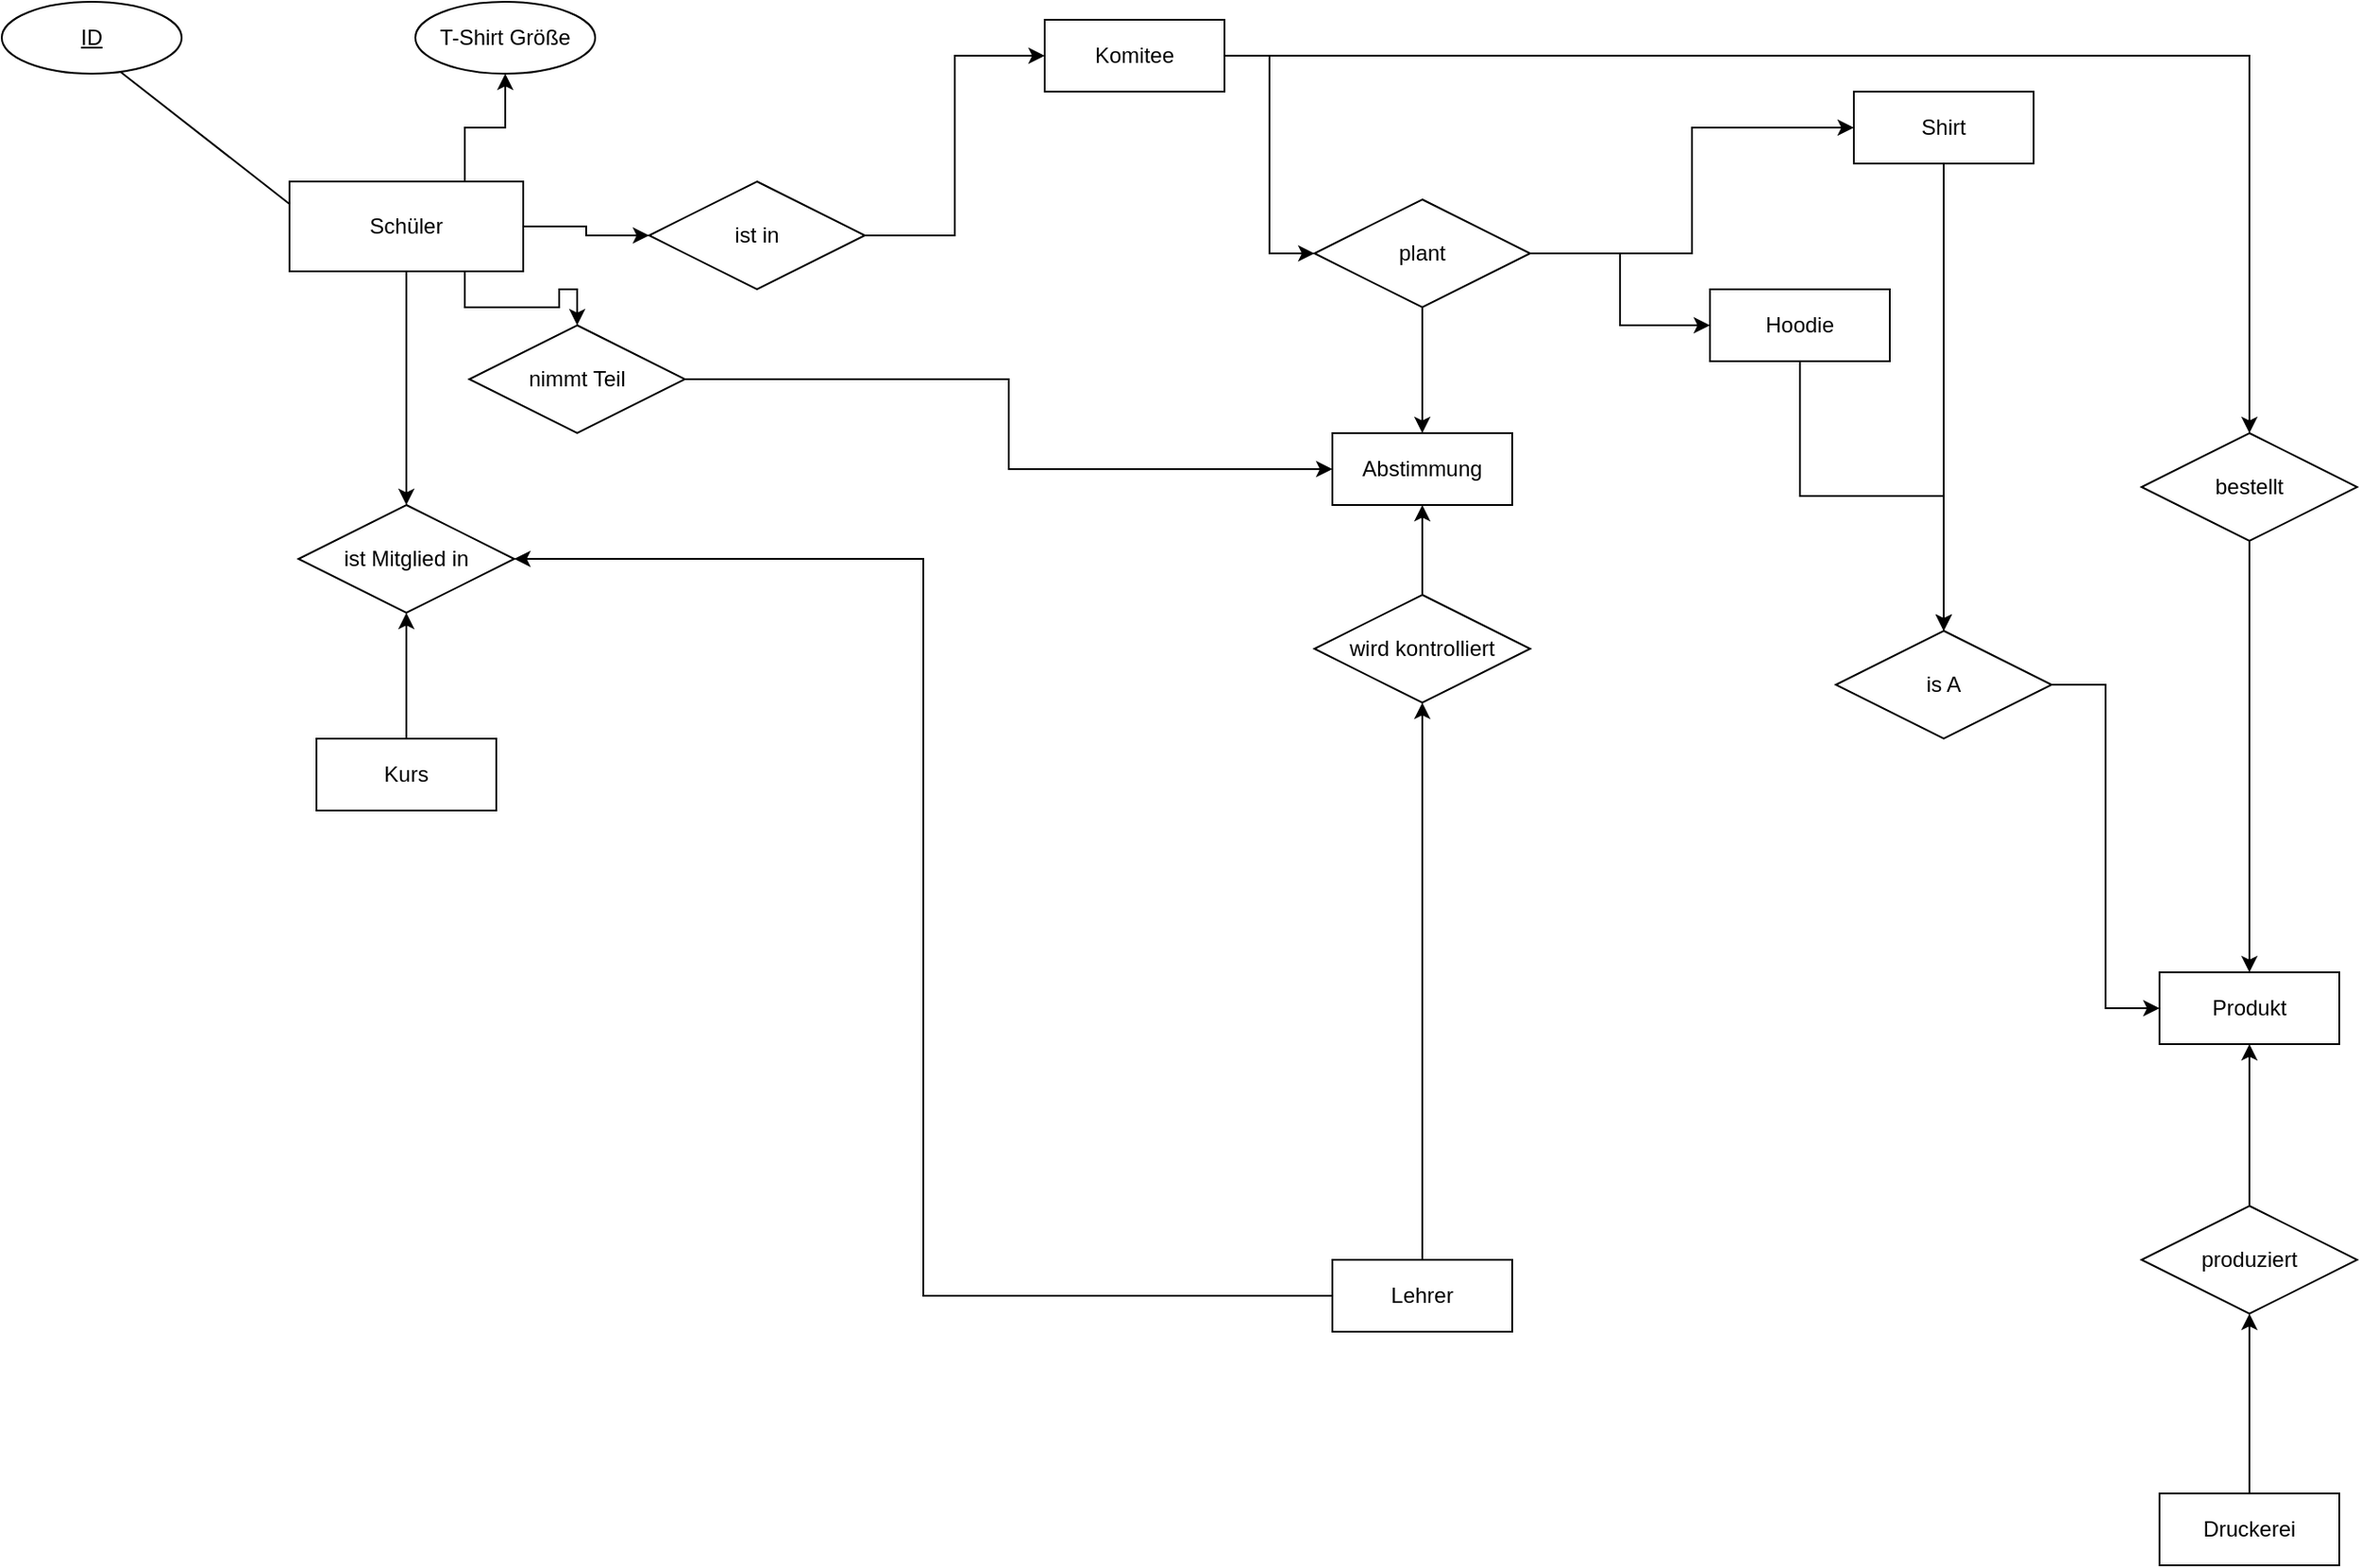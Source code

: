 <mxfile version="14.4.8" type="github"><diagram id="EHkhUbj7QHpAb9fNgOLU" name="Page-1"><mxGraphModel dx="1360" dy="834" grid="1" gridSize="10" guides="1" tooltips="1" connect="1" arrows="1" fold="1" page="1" pageScale="1" pageWidth="1169" pageHeight="1654" math="0" shadow="0"><root><mxCell id="0"/><mxCell id="1" parent="0"/><mxCell id="omRZnv0pHxZc7PW22v9S-21" style="edgeStyle=orthogonalEdgeStyle;rounded=0;orthogonalLoop=1;jettySize=auto;html=1;exitX=0.75;exitY=0;exitDx=0;exitDy=0;" parent="1" source="omRZnv0pHxZc7PW22v9S-2" target="omRZnv0pHxZc7PW22v9S-10" edge="1"><mxGeometry relative="1" as="geometry"/></mxCell><mxCell id="omRZnv0pHxZc7PW22v9S-27" style="edgeStyle=orthogonalEdgeStyle;rounded=0;orthogonalLoop=1;jettySize=auto;html=1;exitX=0.75;exitY=1;exitDx=0;exitDy=0;" parent="1" source="omRZnv0pHxZc7PW22v9S-2" target="omRZnv0pHxZc7PW22v9S-25" edge="1"><mxGeometry relative="1" as="geometry"/></mxCell><mxCell id="omRZnv0pHxZc7PW22v9S-31" style="edgeStyle=orthogonalEdgeStyle;rounded=0;orthogonalLoop=1;jettySize=auto;html=1;entryX=0;entryY=0.5;entryDx=0;entryDy=0;" parent="1" source="omRZnv0pHxZc7PW22v9S-2" target="omRZnv0pHxZc7PW22v9S-30" edge="1"><mxGeometry relative="1" as="geometry"/></mxCell><mxCell id="omRZnv0pHxZc7PW22v9S-52" style="edgeStyle=orthogonalEdgeStyle;rounded=0;orthogonalLoop=1;jettySize=auto;html=1;entryX=0.5;entryY=0;entryDx=0;entryDy=0;" parent="1" source="omRZnv0pHxZc7PW22v9S-2" target="omRZnv0pHxZc7PW22v9S-51" edge="1"><mxGeometry relative="1" as="geometry"/></mxCell><mxCell id="omRZnv0pHxZc7PW22v9S-2" value="Schüler" style="whiteSpace=wrap;html=1;align=center;" parent="1" vertex="1"><mxGeometry x="230" y="120" width="130" height="50" as="geometry"/></mxCell><mxCell id="omRZnv0pHxZc7PW22v9S-4" value="ID" style="ellipse;whiteSpace=wrap;html=1;align=center;fontStyle=4;" parent="1" vertex="1"><mxGeometry x="70" y="20" width="100" height="40" as="geometry"/></mxCell><mxCell id="omRZnv0pHxZc7PW22v9S-9" value="" style="endArrow=none;html=1;rounded=0;entryX=0;entryY=0.25;entryDx=0;entryDy=0;exitX=0.66;exitY=0.975;exitDx=0;exitDy=0;exitPerimeter=0;" parent="1" source="omRZnv0pHxZc7PW22v9S-4" target="omRZnv0pHxZc7PW22v9S-2" edge="1"><mxGeometry relative="1" as="geometry"><mxPoint x="70" y="240" as="sourcePoint"/><mxPoint x="230" y="240" as="targetPoint"/></mxGeometry></mxCell><mxCell id="omRZnv0pHxZc7PW22v9S-10" value="T-Shirt Größe" style="ellipse;whiteSpace=wrap;html=1;align=center;" parent="1" vertex="1"><mxGeometry x="300" y="20" width="100" height="40" as="geometry"/></mxCell><mxCell id="omRZnv0pHxZc7PW22v9S-49" style="edgeStyle=orthogonalEdgeStyle;rounded=0;orthogonalLoop=1;jettySize=auto;html=1;entryX=0.5;entryY=1;entryDx=0;entryDy=0;" parent="1" source="omRZnv0pHxZc7PW22v9S-11" target="omRZnv0pHxZc7PW22v9S-48" edge="1"><mxGeometry relative="1" as="geometry"/></mxCell><mxCell id="omRZnv0pHxZc7PW22v9S-11" value="&lt;div&gt;Druckerei&lt;/div&gt;" style="whiteSpace=wrap;html=1;align=center;" parent="1" vertex="1"><mxGeometry x="1270" y="850" width="100" height="40" as="geometry"/></mxCell><mxCell id="omRZnv0pHxZc7PW22v9S-54" style="edgeStyle=orthogonalEdgeStyle;rounded=0;orthogonalLoop=1;jettySize=auto;html=1;entryX=0.5;entryY=1;entryDx=0;entryDy=0;" parent="1" source="omRZnv0pHxZc7PW22v9S-12" target="omRZnv0pHxZc7PW22v9S-51" edge="1"><mxGeometry relative="1" as="geometry"/></mxCell><mxCell id="omRZnv0pHxZc7PW22v9S-12" value="Kurs" style="whiteSpace=wrap;html=1;align=center;" parent="1" vertex="1"><mxGeometry x="245" y="430" width="100" height="40" as="geometry"/></mxCell><mxCell id="omRZnv0pHxZc7PW22v9S-34" style="edgeStyle=orthogonalEdgeStyle;rounded=0;orthogonalLoop=1;jettySize=auto;html=1;entryX=0;entryY=0.5;entryDx=0;entryDy=0;" parent="1" source="omRZnv0pHxZc7PW22v9S-15" target="omRZnv0pHxZc7PW22v9S-33" edge="1"><mxGeometry relative="1" as="geometry"/></mxCell><mxCell id="omRZnv0pHxZc7PW22v9S-46" style="edgeStyle=orthogonalEdgeStyle;rounded=0;orthogonalLoop=1;jettySize=auto;html=1;entryX=0.5;entryY=0;entryDx=0;entryDy=0;" parent="1" source="omRZnv0pHxZc7PW22v9S-15" target="omRZnv0pHxZc7PW22v9S-45" edge="1"><mxGeometry relative="1" as="geometry"/></mxCell><mxCell id="omRZnv0pHxZc7PW22v9S-15" value="Komitee" style="whiteSpace=wrap;html=1;align=center;" parent="1" vertex="1"><mxGeometry x="650" y="30" width="100" height="40" as="geometry"/></mxCell><mxCell id="omRZnv0pHxZc7PW22v9S-16" value="Produkt" style="whiteSpace=wrap;html=1;align=center;" parent="1" vertex="1"><mxGeometry x="1270" y="560" width="100" height="40" as="geometry"/></mxCell><mxCell id="omRZnv0pHxZc7PW22v9S-17" value="Abstimmung" style="whiteSpace=wrap;html=1;align=center;" parent="1" vertex="1"><mxGeometry x="810" y="260" width="100" height="40" as="geometry"/></mxCell><mxCell id="omRZnv0pHxZc7PW22v9S-43" style="edgeStyle=orthogonalEdgeStyle;rounded=0;orthogonalLoop=1;jettySize=auto;html=1;entryX=0.5;entryY=1;entryDx=0;entryDy=0;" parent="1" source="omRZnv0pHxZc7PW22v9S-18" target="omRZnv0pHxZc7PW22v9S-40" edge="1"><mxGeometry relative="1" as="geometry"/></mxCell><mxCell id="omRZnv0pHxZc7PW22v9S-55" style="edgeStyle=orthogonalEdgeStyle;rounded=0;orthogonalLoop=1;jettySize=auto;html=1;entryX=1;entryY=0.5;entryDx=0;entryDy=0;" parent="1" source="omRZnv0pHxZc7PW22v9S-18" target="omRZnv0pHxZc7PW22v9S-51" edge="1"><mxGeometry relative="1" as="geometry"><mxPoint x="360" y="340" as="targetPoint"/></mxGeometry></mxCell><mxCell id="omRZnv0pHxZc7PW22v9S-18" value="Lehrer" style="whiteSpace=wrap;html=1;align=center;" parent="1" vertex="1"><mxGeometry x="810" y="720" width="100" height="40" as="geometry"/></mxCell><mxCell id="omRZnv0pHxZc7PW22v9S-58" style="edgeStyle=orthogonalEdgeStyle;rounded=0;orthogonalLoop=1;jettySize=auto;html=1;entryX=0.5;entryY=0;entryDx=0;entryDy=0;" parent="1" source="omRZnv0pHxZc7PW22v9S-23" target="omRZnv0pHxZc7PW22v9S-56" edge="1"><mxGeometry relative="1" as="geometry"/></mxCell><mxCell id="omRZnv0pHxZc7PW22v9S-23" value="Shirt" style="whiteSpace=wrap;html=1;align=center;" parent="1" vertex="1"><mxGeometry x="1100" y="70" width="100" height="40" as="geometry"/></mxCell><mxCell id="omRZnv0pHxZc7PW22v9S-57" style="edgeStyle=orthogonalEdgeStyle;rounded=0;orthogonalLoop=1;jettySize=auto;html=1;" parent="1" source="omRZnv0pHxZc7PW22v9S-24" target="omRZnv0pHxZc7PW22v9S-56" edge="1"><mxGeometry relative="1" as="geometry"/></mxCell><mxCell id="omRZnv0pHxZc7PW22v9S-24" value="Hoodie" style="whiteSpace=wrap;html=1;align=center;" parent="1" vertex="1"><mxGeometry x="1020" y="180" width="100" height="40" as="geometry"/></mxCell><mxCell id="omRZnv0pHxZc7PW22v9S-38" style="edgeStyle=orthogonalEdgeStyle;rounded=0;orthogonalLoop=1;jettySize=auto;html=1;entryX=0;entryY=0.5;entryDx=0;entryDy=0;" parent="1" source="omRZnv0pHxZc7PW22v9S-25" target="omRZnv0pHxZc7PW22v9S-17" edge="1"><mxGeometry relative="1" as="geometry"/></mxCell><mxCell id="omRZnv0pHxZc7PW22v9S-25" value="nimmt Teil" style="shape=rhombus;perimeter=rhombusPerimeter;whiteSpace=wrap;html=1;align=center;" parent="1" vertex="1"><mxGeometry x="330" y="200" width="120" height="60" as="geometry"/></mxCell><mxCell id="omRZnv0pHxZc7PW22v9S-32" style="edgeStyle=orthogonalEdgeStyle;rounded=0;orthogonalLoop=1;jettySize=auto;html=1;entryX=0;entryY=0.5;entryDx=0;entryDy=0;" parent="1" source="omRZnv0pHxZc7PW22v9S-30" target="omRZnv0pHxZc7PW22v9S-15" edge="1"><mxGeometry relative="1" as="geometry"/></mxCell><mxCell id="omRZnv0pHxZc7PW22v9S-30" value="ist in" style="shape=rhombus;perimeter=rhombusPerimeter;whiteSpace=wrap;html=1;align=center;" parent="1" vertex="1"><mxGeometry x="430" y="120" width="120" height="60" as="geometry"/></mxCell><mxCell id="omRZnv0pHxZc7PW22v9S-35" style="edgeStyle=orthogonalEdgeStyle;rounded=0;orthogonalLoop=1;jettySize=auto;html=1;entryX=0;entryY=0.5;entryDx=0;entryDy=0;" parent="1" source="omRZnv0pHxZc7PW22v9S-33" target="omRZnv0pHxZc7PW22v9S-23" edge="1"><mxGeometry relative="1" as="geometry"/></mxCell><mxCell id="omRZnv0pHxZc7PW22v9S-36" style="edgeStyle=orthogonalEdgeStyle;rounded=0;orthogonalLoop=1;jettySize=auto;html=1;entryX=0;entryY=0.5;entryDx=0;entryDy=0;" parent="1" source="omRZnv0pHxZc7PW22v9S-33" target="omRZnv0pHxZc7PW22v9S-24" edge="1"><mxGeometry relative="1" as="geometry"/></mxCell><mxCell id="omRZnv0pHxZc7PW22v9S-37" style="edgeStyle=orthogonalEdgeStyle;rounded=0;orthogonalLoop=1;jettySize=auto;html=1;entryX=0.5;entryY=0;entryDx=0;entryDy=0;" parent="1" source="omRZnv0pHxZc7PW22v9S-33" target="omRZnv0pHxZc7PW22v9S-17" edge="1"><mxGeometry relative="1" as="geometry"/></mxCell><mxCell id="omRZnv0pHxZc7PW22v9S-33" value="plant" style="shape=rhombus;perimeter=rhombusPerimeter;whiteSpace=wrap;html=1;align=center;" parent="1" vertex="1"><mxGeometry x="800" y="130" width="120" height="60" as="geometry"/></mxCell><mxCell id="omRZnv0pHxZc7PW22v9S-44" style="edgeStyle=orthogonalEdgeStyle;rounded=0;orthogonalLoop=1;jettySize=auto;html=1;entryX=0.5;entryY=1;entryDx=0;entryDy=0;" parent="1" source="omRZnv0pHxZc7PW22v9S-40" target="omRZnv0pHxZc7PW22v9S-17" edge="1"><mxGeometry relative="1" as="geometry"/></mxCell><mxCell id="omRZnv0pHxZc7PW22v9S-40" value="wird kontrolliert" style="shape=rhombus;perimeter=rhombusPerimeter;whiteSpace=wrap;html=1;align=center;" parent="1" vertex="1"><mxGeometry x="800" y="350" width="120" height="60" as="geometry"/></mxCell><mxCell id="omRZnv0pHxZc7PW22v9S-47" style="edgeStyle=orthogonalEdgeStyle;rounded=0;orthogonalLoop=1;jettySize=auto;html=1;entryX=0.5;entryY=0;entryDx=0;entryDy=0;" parent="1" source="omRZnv0pHxZc7PW22v9S-45" target="omRZnv0pHxZc7PW22v9S-16" edge="1"><mxGeometry relative="1" as="geometry"/></mxCell><mxCell id="omRZnv0pHxZc7PW22v9S-45" value="bestellt" style="shape=rhombus;perimeter=rhombusPerimeter;whiteSpace=wrap;html=1;align=center;" parent="1" vertex="1"><mxGeometry x="1260" y="260" width="120" height="60" as="geometry"/></mxCell><mxCell id="omRZnv0pHxZc7PW22v9S-50" style="edgeStyle=orthogonalEdgeStyle;rounded=0;orthogonalLoop=1;jettySize=auto;html=1;entryX=0.5;entryY=1;entryDx=0;entryDy=0;" parent="1" source="omRZnv0pHxZc7PW22v9S-48" target="omRZnv0pHxZc7PW22v9S-16" edge="1"><mxGeometry relative="1" as="geometry"/></mxCell><mxCell id="omRZnv0pHxZc7PW22v9S-48" value="produziert" style="shape=rhombus;perimeter=rhombusPerimeter;whiteSpace=wrap;html=1;align=center;" parent="1" vertex="1"><mxGeometry x="1260" y="690" width="120" height="60" as="geometry"/></mxCell><mxCell id="omRZnv0pHxZc7PW22v9S-51" value="ist Mitglied in " style="shape=rhombus;perimeter=rhombusPerimeter;whiteSpace=wrap;html=1;align=center;" parent="1" vertex="1"><mxGeometry x="235" y="300" width="120" height="60" as="geometry"/></mxCell><mxCell id="omRZnv0pHxZc7PW22v9S-59" style="edgeStyle=orthogonalEdgeStyle;rounded=0;orthogonalLoop=1;jettySize=auto;html=1;entryX=0;entryY=0.5;entryDx=0;entryDy=0;" parent="1" source="omRZnv0pHxZc7PW22v9S-56" target="omRZnv0pHxZc7PW22v9S-16" edge="1"><mxGeometry relative="1" as="geometry"/></mxCell><mxCell id="omRZnv0pHxZc7PW22v9S-56" value="is A" style="shape=rhombus;perimeter=rhombusPerimeter;whiteSpace=wrap;html=1;align=center;" parent="1" vertex="1"><mxGeometry x="1090" y="370" width="120" height="60" as="geometry"/></mxCell></root></mxGraphModel></diagram></mxfile>